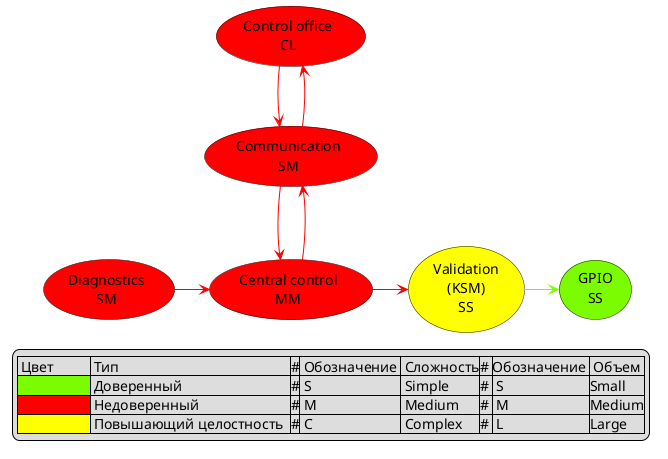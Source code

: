 @startuml


usecase "Control office\nCL" as ext #red
usecase "Communication\nSM" as comm #red
usecase "Central control\nMM" as ctrl #red
usecase "Validation\n(KSM)\nSS" as val #yellow
usecase "GPIO\nSS" as io #lawngreen
usecase "Diagnostics\nSM" as diag #red

ext --[#red]> comm
ext <--[#red] comm

comm --[#red]> ctrl
comm <--[#red] ctrl

ctrl -[#red]> val
val -[#lawngreen]> io

diag -[#red]> ctrl

legend right
| Цвет          | Тип                               |#| Обозначение | Сложность|# |Обозначение | Объем |
| <#lawngreen>  | Доверенный              |#| S | Simple  |#| S|Small|
| <#red>        | Недоверенный            |#| M | Medium  |#| M|Medium|
| <#yellow>     | Повышающий целостность  |#| C | Complex |#| L|Large|
end legend

@enduml